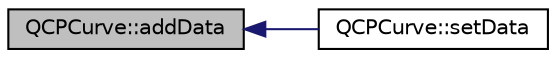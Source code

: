 digraph "QCPCurve::addData"
{
  edge [fontname="Helvetica",fontsize="10",labelfontname="Helvetica",labelfontsize="10"];
  node [fontname="Helvetica",fontsize="10",shape=record];
  rankdir="LR";
  Node12 [label="QCPCurve::addData",height=0.2,width=0.4,color="black", fillcolor="grey75", style="filled", fontcolor="black"];
  Node12 -> Node13 [dir="back",color="midnightblue",fontsize="10",style="solid",fontname="Helvetica"];
  Node13 [label="QCPCurve::setData",height=0.2,width=0.4,color="black", fillcolor="white", style="filled",URL="$class_q_c_p_curve.html#a0768af2c33c8dcffa3cf5bdeb53923a6"];
}
